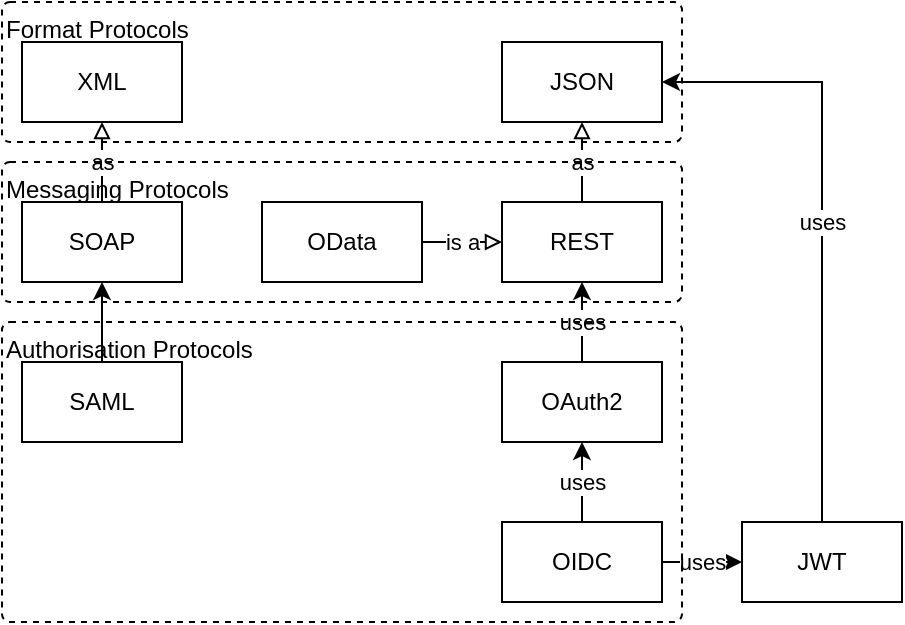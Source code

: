 <mxfile version="20.3.0" type="device"><diagram id="tFx8NVUHpEqBDBRQr2UT" name="Page-1"><mxGraphModel dx="782" dy="515" grid="1" gridSize="10" guides="1" tooltips="1" connect="1" arrows="1" fold="1" page="1" pageScale="1" pageWidth="850" pageHeight="1100" math="0" shadow="0"><root><mxCell id="0"/><mxCell id="1" parent="0"/><mxCell id="n0uMJYKmsj2bOunZw35w-12" value="Format Protocols" style="rounded=1;whiteSpace=wrap;html=1;dashed=1;fillColor=none;absoluteArcSize=1;arcSize=8;container=1;collapsible=0;recursiveResize=0;align=left;verticalAlign=top;" parent="1" vertex="1"><mxGeometry x="110" y="100" width="340" height="70" as="geometry"/></mxCell><mxCell id="EyG00bvK7onQBSXgqUEU-6" value="as" style="edgeStyle=orthogonalEdgeStyle;rounded=0;orthogonalLoop=1;jettySize=auto;html=1;endArrow=block;endFill=0;" parent="1" source="EyG00bvK7onQBSXgqUEU-1" target="EyG00bvK7onQBSXgqUEU-5" edge="1"><mxGeometry relative="1" as="geometry"/></mxCell><mxCell id="EyG00bvK7onQBSXgqUEU-1" value="SOAP" style="rounded=0;whiteSpace=wrap;html=1;" parent="1" vertex="1"><mxGeometry x="120" y="200" width="80" height="40" as="geometry"/></mxCell><mxCell id="EyG00bvK7onQBSXgqUEU-9" value="as" style="edgeStyle=orthogonalEdgeStyle;rounded=0;orthogonalLoop=1;jettySize=auto;html=1;entryX=0.5;entryY=1;entryDx=0;entryDy=0;endArrow=block;endFill=0;" parent="1" source="EyG00bvK7onQBSXgqUEU-2" target="EyG00bvK7onQBSXgqUEU-7" edge="1"><mxGeometry relative="1" as="geometry"/></mxCell><mxCell id="EyG00bvK7onQBSXgqUEU-2" value="REST" style="rounded=0;whiteSpace=wrap;html=1;" parent="1" vertex="1"><mxGeometry x="360" y="200" width="80" height="40" as="geometry"/></mxCell><mxCell id="EyG00bvK7onQBSXgqUEU-4" value="is a" style="rounded=0;orthogonalLoop=1;jettySize=auto;html=1;entryX=0;entryY=0.5;entryDx=0;entryDy=0;endArrow=block;endFill=0;" parent="1" source="EyG00bvK7onQBSXgqUEU-3" target="EyG00bvK7onQBSXgqUEU-2" edge="1"><mxGeometry relative="1" as="geometry"/></mxCell><mxCell id="EyG00bvK7onQBSXgqUEU-3" value="OData" style="rounded=0;whiteSpace=wrap;html=1;" parent="1" vertex="1"><mxGeometry x="240" y="200" width="80" height="40" as="geometry"/></mxCell><mxCell id="EyG00bvK7onQBSXgqUEU-5" value="XML" style="rounded=0;whiteSpace=wrap;html=1;" parent="1" vertex="1"><mxGeometry x="120" y="120" width="80" height="40" as="geometry"/></mxCell><mxCell id="EyG00bvK7onQBSXgqUEU-7" value="JSON" style="rounded=0;whiteSpace=wrap;html=1;" parent="1" vertex="1"><mxGeometry x="360" y="120" width="80" height="40" as="geometry"/></mxCell><mxCell id="n0uMJYKmsj2bOunZw35w-2" value="uses" style="edgeStyle=orthogonalEdgeStyle;rounded=0;orthogonalLoop=1;jettySize=auto;html=1;entryX=0.5;entryY=1;entryDx=0;entryDy=0;" parent="1" source="n0uMJYKmsj2bOunZw35w-1" target="EyG00bvK7onQBSXgqUEU-2" edge="1"><mxGeometry relative="1" as="geometry"/></mxCell><mxCell id="n0uMJYKmsj2bOunZw35w-1" value="OAuth2" style="rounded=0;whiteSpace=wrap;html=1;" parent="1" vertex="1"><mxGeometry x="360" y="280" width="80" height="40" as="geometry"/></mxCell><mxCell id="n0uMJYKmsj2bOunZw35w-4" style="edgeStyle=orthogonalEdgeStyle;rounded=0;orthogonalLoop=1;jettySize=auto;html=1;entryX=0.5;entryY=1;entryDx=0;entryDy=0;" parent="1" source="n0uMJYKmsj2bOunZw35w-3" target="EyG00bvK7onQBSXgqUEU-1" edge="1"><mxGeometry relative="1" as="geometry"/></mxCell><mxCell id="n0uMJYKmsj2bOunZw35w-3" value="SAML" style="rounded=0;whiteSpace=wrap;html=1;" parent="1" vertex="1"><mxGeometry x="120" y="280" width="80" height="40" as="geometry"/></mxCell><mxCell id="8dZGn9OYcdxKPf0tIBEH-1" value="uses" style="edgeStyle=orthogonalEdgeStyle;rounded=0;orthogonalLoop=1;jettySize=auto;html=1;entryX=1;entryY=0.5;entryDx=0;entryDy=0;" edge="1" parent="1" source="n0uMJYKmsj2bOunZw35w-7" target="EyG00bvK7onQBSXgqUEU-7"><mxGeometry relative="1" as="geometry"><mxPoint x="520" y="140" as="targetPoint"/><Array as="points"><mxPoint x="520" y="140"/></Array></mxGeometry></mxCell><mxCell id="n0uMJYKmsj2bOunZw35w-7" value="JWT" style="rounded=0;whiteSpace=wrap;html=1;" parent="1" vertex="1"><mxGeometry x="480" y="360" width="80" height="40" as="geometry"/></mxCell><mxCell id="n0uMJYKmsj2bOunZw35w-9" value="uses" style="rounded=0;orthogonalLoop=1;jettySize=auto;html=1;" parent="1" source="n0uMJYKmsj2bOunZw35w-8" edge="1"><mxGeometry relative="1" as="geometry"><mxPoint x="400" y="320" as="targetPoint"/></mxGeometry></mxCell><mxCell id="n0uMJYKmsj2bOunZw35w-11" value="uses" style="edgeStyle=none;rounded=0;orthogonalLoop=1;jettySize=auto;html=1;entryX=0;entryY=0.5;entryDx=0;entryDy=0;" parent="1" source="n0uMJYKmsj2bOunZw35w-8" target="n0uMJYKmsj2bOunZw35w-7" edge="1"><mxGeometry relative="1" as="geometry"/></mxCell><mxCell id="n0uMJYKmsj2bOunZw35w-8" value="OIDC" style="rounded=0;whiteSpace=wrap;html=1;" parent="1" vertex="1"><mxGeometry x="360" y="360" width="80" height="40" as="geometry"/></mxCell><mxCell id="n0uMJYKmsj2bOunZw35w-13" value="Messaging Protocols" style="rounded=1;whiteSpace=wrap;html=1;dashed=1;fillColor=none;absoluteArcSize=1;arcSize=8;container=1;collapsible=0;recursiveResize=0;align=left;verticalAlign=top;" parent="1" vertex="1"><mxGeometry x="110" y="180" width="340" height="70" as="geometry"/></mxCell><mxCell id="n0uMJYKmsj2bOunZw35w-14" value="Authorisation Protocols" style="rounded=1;whiteSpace=wrap;html=1;dashed=1;fillColor=none;absoluteArcSize=1;arcSize=8;container=1;collapsible=0;recursiveResize=0;align=left;verticalAlign=top;" parent="1" vertex="1"><mxGeometry x="110" y="260" width="340" height="150" as="geometry"/></mxCell></root></mxGraphModel></diagram></mxfile>